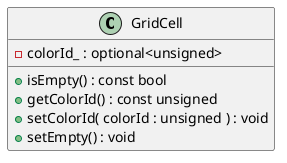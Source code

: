 @startuml (id = GridCell )

class GridCell {
    - colorId_ : optional<unsigned>

    + isEmpty() : const bool
    + getColorId() : const unsigned
    + setColorId( colorId : unsigned ) : void
    + setEmpty() : void 
    
}
@enduml